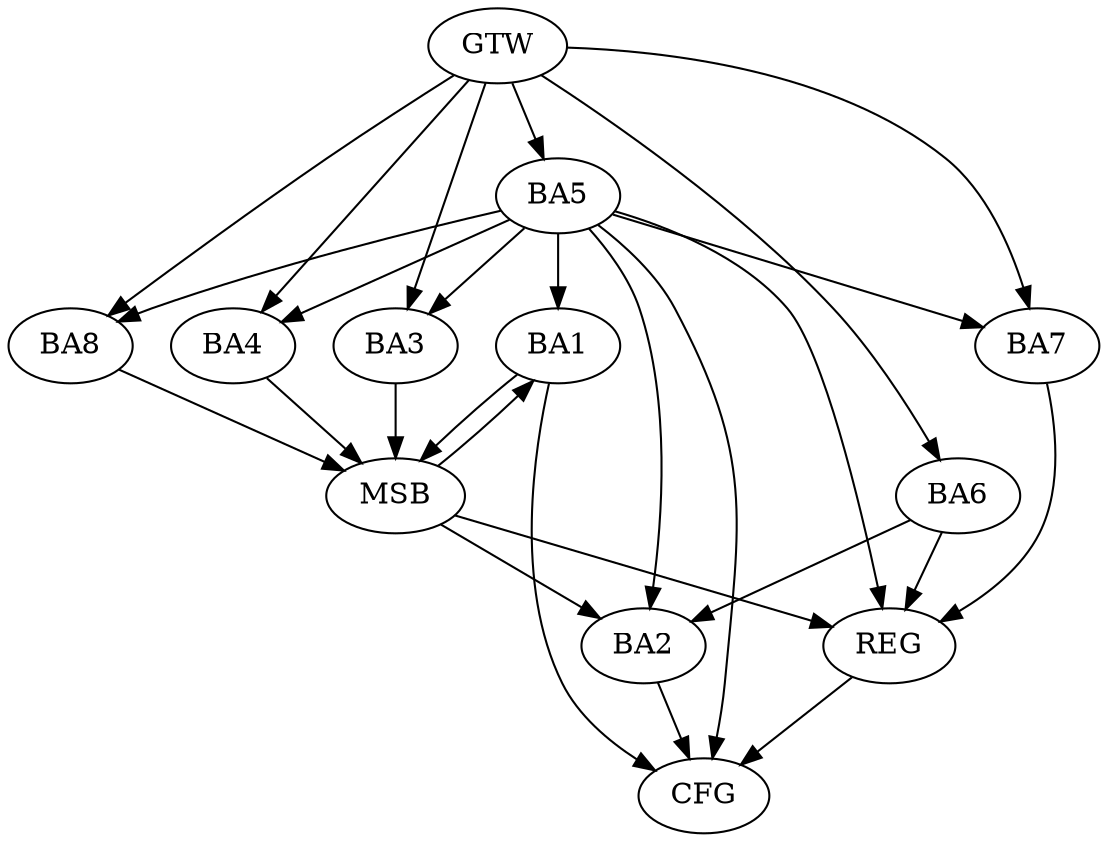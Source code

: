 strict digraph G {
  BA1 [ label="BA1" ];
  BA2 [ label="BA2" ];
  BA3 [ label="BA3" ];
  BA4 [ label="BA4" ];
  BA5 [ label="BA5" ];
  BA6 [ label="BA6" ];
  BA7 [ label="BA7" ];
  BA8 [ label="BA8" ];
  GTW [ label="GTW" ];
  REG [ label="REG" ];
  MSB [ label="MSB" ];
  CFG [ label="CFG" ];
  BA5 -> BA2;
  BA6 -> BA2;
  GTW -> BA3;
  GTW -> BA4;
  GTW -> BA5;
  GTW -> BA6;
  GTW -> BA7;
  GTW -> BA8;
  BA5 -> REG;
  BA6 -> REG;
  BA7 -> REG;
  BA1 -> MSB;
  MSB -> BA2;
  MSB -> REG;
  MSB -> BA1;
  BA3 -> MSB;
  BA4 -> MSB;
  BA8 -> MSB;
  BA5 -> CFG;
  BA1 -> CFG;
  BA2 -> CFG;
  REG -> CFG;
  BA5 -> BA4;
  BA5 -> BA7;
  BA5 -> BA8;
  BA5 -> BA3;
  BA5 -> BA1;
}
